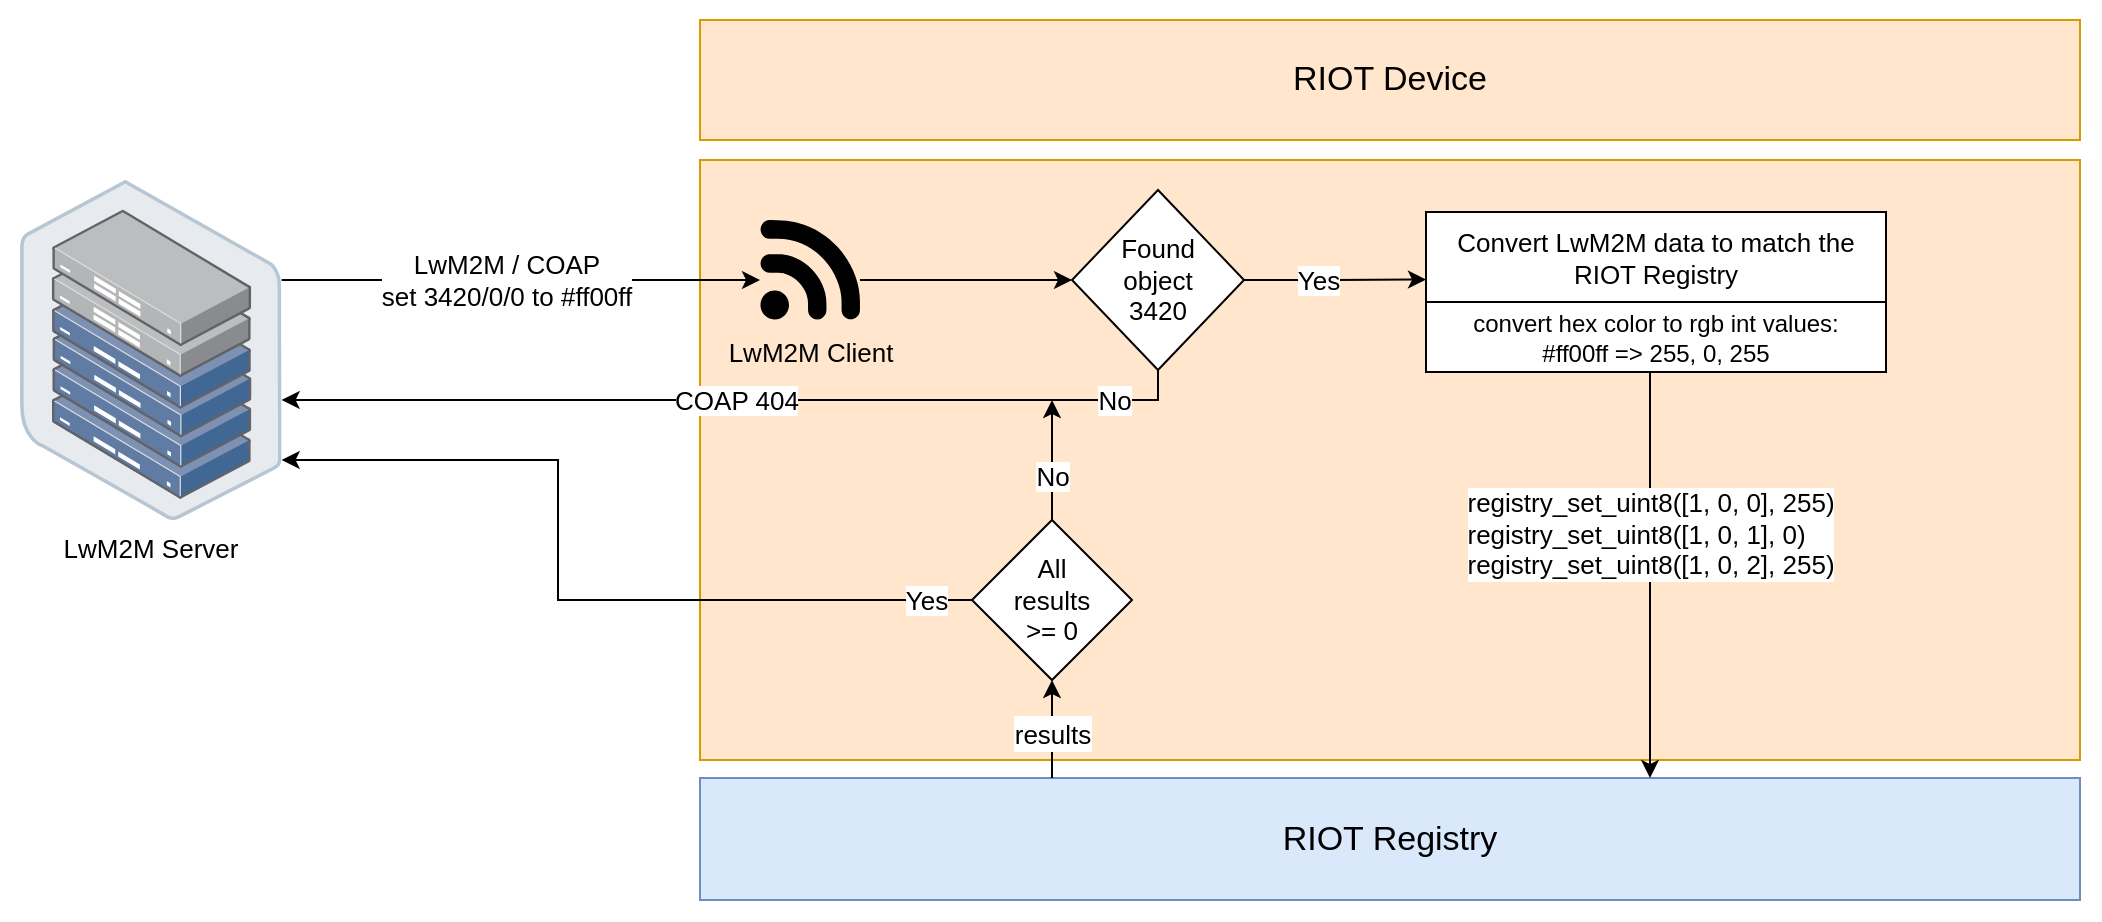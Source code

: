 <mxfile>
    <diagram id="fjN8D4Odn0497USpxgly" name="Page-1">
        <mxGraphModel dx="2703" dy="1117" grid="1" gridSize="10" guides="1" tooltips="1" connect="1" arrows="1" fold="1" page="1" pageScale="1" pageWidth="1169" pageHeight="827" background="#FFFFFF" math="0" shadow="0">
            <root>
                <mxCell id="0"/>
                <mxCell id="1" parent="0"/>
                <mxCell id="346" value="" style="rounded=0;whiteSpace=wrap;html=1;strokeColor=none;" vertex="1" parent="1">
                    <mxGeometry x="-1160" width="1050" height="460" as="geometry"/>
                </mxCell>
                <mxCell id="281" value="" style="rounded=0;whiteSpace=wrap;html=1;fillColor=#ffe6cc;strokeColor=#d79b00;" parent="1" vertex="1">
                    <mxGeometry x="-810" y="80" width="690" height="300" as="geometry"/>
                </mxCell>
                <mxCell id="275" value="&lt;font style=&quot;font-size: 13px&quot;&gt;LwM2M Server&lt;/font&gt;" style="points=[];aspect=fixed;html=1;align=center;shadow=0;dashed=0;image;image=img/lib/allied_telesis/storage/Datacenter_Server_Half_Rack_ToR.svg;" parent="1" vertex="1">
                    <mxGeometry x="-1150" y="90" width="130.83" height="170" as="geometry"/>
                </mxCell>
                <mxCell id="276" value="&lt;font style=&quot;font-size: 13px&quot;&gt;LwM2M / COAP&lt;br&gt;set 3420/0/0 to #ff00ff&lt;/font&gt;" style="edgeStyle=elbowEdgeStyle;rounded=0;html=1;" parent="1" source="275" target="303" edge="1">
                    <mxGeometry x="-0.062" relative="1" as="geometry">
                        <mxPoint x="-950" y="-90" as="sourcePoint"/>
                        <mxPoint x="-785" y="140" as="targetPoint"/>
                        <Array as="points">
                            <mxPoint x="-1000" y="140"/>
                        </Array>
                        <mxPoint as="offset"/>
                    </mxGeometry>
                </mxCell>
                <mxCell id="293" value="&lt;font style=&quot;font-size: 13px&quot;&gt;COAP 404&lt;/font&gt;" style="edgeStyle=elbowEdgeStyle;rounded=0;html=1;startArrow=none;exitX=0.5;exitY=1;exitDx=0;exitDy=0;" parent="1" source="294" target="275" edge="1">
                    <mxGeometry relative="1" as="geometry">
                        <mxPoint x="-720" y="230" as="targetPoint"/>
                        <Array as="points">
                            <mxPoint x="-581" y="200"/>
                            <mxPoint x="-700" y="200"/>
                        </Array>
                    </mxGeometry>
                </mxCell>
                <mxCell id="294" value="&lt;font style=&quot;font-size: 13px&quot;&gt;Found &lt;br&gt;object&lt;br&gt;3420&lt;/font&gt;" style="rhombus;whiteSpace=wrap;html=1;" parent="1" vertex="1">
                    <mxGeometry x="-624" y="95" width="86" height="90" as="geometry"/>
                </mxCell>
                <mxCell id="299" value="&lt;font style=&quot;font-size: 13px&quot;&gt;Yes&lt;/font&gt;" style="edgeStyle=elbowEdgeStyle;rounded=0;html=1;entryX=0;entryY=0.75;entryDx=0;entryDy=0;" parent="1" source="294" target="342" edge="1">
                    <mxGeometry x="-0.2" relative="1" as="geometry">
                        <mxPoint x="-640" y="-90" as="targetPoint"/>
                        <mxPoint as="offset"/>
                        <mxPoint x="-680" y="-90" as="sourcePoint"/>
                    </mxGeometry>
                </mxCell>
                <mxCell id="300" value="&lt;font style=&quot;font-size: 17px&quot;&gt;RIOT Device&lt;/font&gt;" style="rounded=0;whiteSpace=wrap;html=1;fillColor=#ffe6cc;strokeColor=#d79b00;" parent="1" vertex="1">
                    <mxGeometry x="-810" y="10" width="690" height="60" as="geometry"/>
                </mxCell>
                <mxCell id="297" value="&lt;font style=&quot;background-color: rgb(255 , 255 , 255) ; font-size: 13px&quot;&gt;No&lt;/font&gt;" style="text;html=1;align=center;verticalAlign=middle;resizable=0;points=[];autosize=1;strokeColor=none;fillColor=none;strokeWidth=0;" parent="1" vertex="1">
                    <mxGeometry x="-618" y="190" width="30" height="20" as="geometry"/>
                </mxCell>
                <mxCell id="303" value="&lt;font style=&quot;font-size: 13px&quot;&gt;LwM2M Client&lt;/font&gt;" style="points=[[0.005,0.09,0],[0.08,0,0],[0.76,0.25,0],[1,0.92,0],[0.91,0.995,0],[0.57,0.995,0],[0.045,0.955,0],[0.005,0.43,0]];verticalLabelPosition=bottom;sketch=0;html=1;verticalAlign=top;aspect=fixed;align=center;pointerEvents=1;shape=mxgraph.cisco19.3g_4g_indicator;fillColor=#000000;strokeColor=none;fontSize=15;" parent="1" vertex="1">
                    <mxGeometry x="-780" y="110" width="50" height="50" as="geometry"/>
                </mxCell>
                <mxCell id="304" value="" style="edgeStyle=elbowEdgeStyle;rounded=0;html=1;" parent="1" source="303" target="294" edge="1">
                    <mxGeometry x="-0.2" relative="1" as="geometry">
                        <mxPoint x="-440" y="150" as="targetPoint"/>
                        <mxPoint as="offset"/>
                        <mxPoint x="-534" y="150" as="sourcePoint"/>
                        <Array as="points">
                            <mxPoint x="-700" y="140"/>
                        </Array>
                    </mxGeometry>
                </mxCell>
                <mxCell id="307" value="&lt;font style=&quot;font-size: 17px&quot;&gt;RIOT Registry&lt;/font&gt;" style="rounded=0;whiteSpace=wrap;html=1;fillColor=#dae8fc;strokeColor=#6c8ebf;" parent="1" vertex="1">
                    <mxGeometry x="-810" y="389" width="690" height="61" as="geometry"/>
                </mxCell>
                <mxCell id="310" value="&lt;font style=&quot;font-size: 13px&quot;&gt;&lt;font style=&quot;font-size: 13px&quot;&gt;registry_set_uint8([1, 0, 0], 255)&lt;br&gt;&lt;/font&gt;&lt;/font&gt;&lt;div style=&quot;text-align: left ; font-size: 13px&quot;&gt;&lt;font style=&quot;font-size: 13px&quot;&gt;registry_set_uint8([1, 0, 1], 0)&lt;/font&gt;&lt;/div&gt;&lt;font style=&quot;font-size: 13px&quot;&gt;registry_set_uint8([1, 0, 2], 255)&lt;/font&gt;" style="edgeStyle=elbowEdgeStyle;rounded=0;html=1;" parent="1" source="291" target="307" edge="1">
                    <mxGeometry x="-0.2" relative="1" as="geometry">
                        <mxPoint x="-614" y="150" as="targetPoint"/>
                        <mxPoint as="offset"/>
                        <mxPoint x="-720" y="150" as="sourcePoint"/>
                        <Array as="points">
                            <mxPoint x="-335" y="200"/>
                            <mxPoint x="-335" y="260"/>
                            <mxPoint x="-690" y="150"/>
                        </Array>
                    </mxGeometry>
                </mxCell>
                <mxCell id="312" value="" style="edgeStyle=elbowEdgeStyle;rounded=0;html=1;entryX=0.5;entryY=1;entryDx=0;entryDy=0;" parent="1" source="307" target="314" edge="1">
                    <mxGeometry x="-0.2" relative="1" as="geometry">
                        <mxPoint x="-1050" y="430" as="targetPoint"/>
                        <mxPoint as="offset"/>
                        <mxPoint x="-325" y="180" as="sourcePoint"/>
                        <Array as="points">
                            <mxPoint x="-634" y="380"/>
                            <mxPoint x="-680" y="320"/>
                            <mxPoint x="-325" y="270"/>
                            <mxPoint x="-680" y="160"/>
                        </Array>
                    </mxGeometry>
                </mxCell>
                <mxCell id="313" value="&lt;font style=&quot;font-size: 13px&quot;&gt;results&lt;/font&gt;" style="edgeLabel;html=1;align=center;verticalAlign=middle;resizable=0;points=[];fontSize=15;" parent="312" vertex="1" connectable="0">
                    <mxGeometry x="-0.329" y="2" relative="1" as="geometry">
                        <mxPoint x="2" y="-7" as="offset"/>
                    </mxGeometry>
                </mxCell>
                <mxCell id="314" value="&lt;font style=&quot;font-size: 13px&quot;&gt;All &lt;br&gt;results &lt;br&gt;&amp;gt;= 0&lt;/font&gt;" style="rhombus;whiteSpace=wrap;html=1;" parent="1" vertex="1">
                    <mxGeometry x="-674" y="260" width="80" height="80" as="geometry"/>
                </mxCell>
                <mxCell id="317" value="&lt;font style=&quot;font-size: 13px&quot;&gt;No&lt;/font&gt;" style="edgeStyle=elbowEdgeStyle;rounded=0;html=1;exitX=0.5;exitY=0;exitDx=0;exitDy=0;" parent="1" source="314" edge="1">
                    <mxGeometry x="-0.25" relative="1" as="geometry">
                        <mxPoint x="-634" y="200" as="targetPoint"/>
                        <mxPoint as="offset"/>
                        <mxPoint x="-900" y="60" as="sourcePoint"/>
                        <Array as="points">
                            <mxPoint x="-634" y="240"/>
                            <mxPoint x="-680" y="210"/>
                            <mxPoint x="-690" y="150"/>
                        </Array>
                    </mxGeometry>
                </mxCell>
                <mxCell id="318" value="&lt;font style=&quot;font-size: 13px&quot;&gt;Yes&lt;/font&gt;" style="edgeStyle=elbowEdgeStyle;rounded=0;html=1;exitX=0;exitY=0.5;exitDx=0;exitDy=0;" parent="1" source="314" target="275" edge="1">
                    <mxGeometry x="-0.889" relative="1" as="geometry">
                        <mxPoint x="-604" y="160" as="targetPoint"/>
                        <mxPoint as="offset"/>
                        <mxPoint x="-710" y="160" as="sourcePoint"/>
                        <Array as="points">
                            <mxPoint x="-881" y="230"/>
                            <mxPoint x="-881" y="210"/>
                        </Array>
                    </mxGeometry>
                </mxCell>
                <mxCell id="343" value="" style="group" parent="1" vertex="1" connectable="0">
                    <mxGeometry x="-447" y="106" width="230" height="80" as="geometry"/>
                </mxCell>
                <mxCell id="291" value="&lt;font style=&quot;font-size: 12px&quot;&gt;convert hex color to rgb int values:&lt;br&gt;#ff00ff =&amp;gt; 255, 0, 255&lt;br&gt;&lt;/font&gt;" style="rounded=0;whiteSpace=wrap;html=1;" parent="343" vertex="1">
                    <mxGeometry y="45" width="230" height="35" as="geometry"/>
                </mxCell>
                <mxCell id="342" value="&lt;font style=&quot;font-size: 13px&quot;&gt;Convert LwM2M data to match the RIOT Registry&lt;/font&gt;" style="rounded=0;whiteSpace=wrap;html=1;" parent="343" vertex="1">
                    <mxGeometry width="230" height="45" as="geometry"/>
                </mxCell>
            </root>
        </mxGraphModel>
    </diagram>
</mxfile>